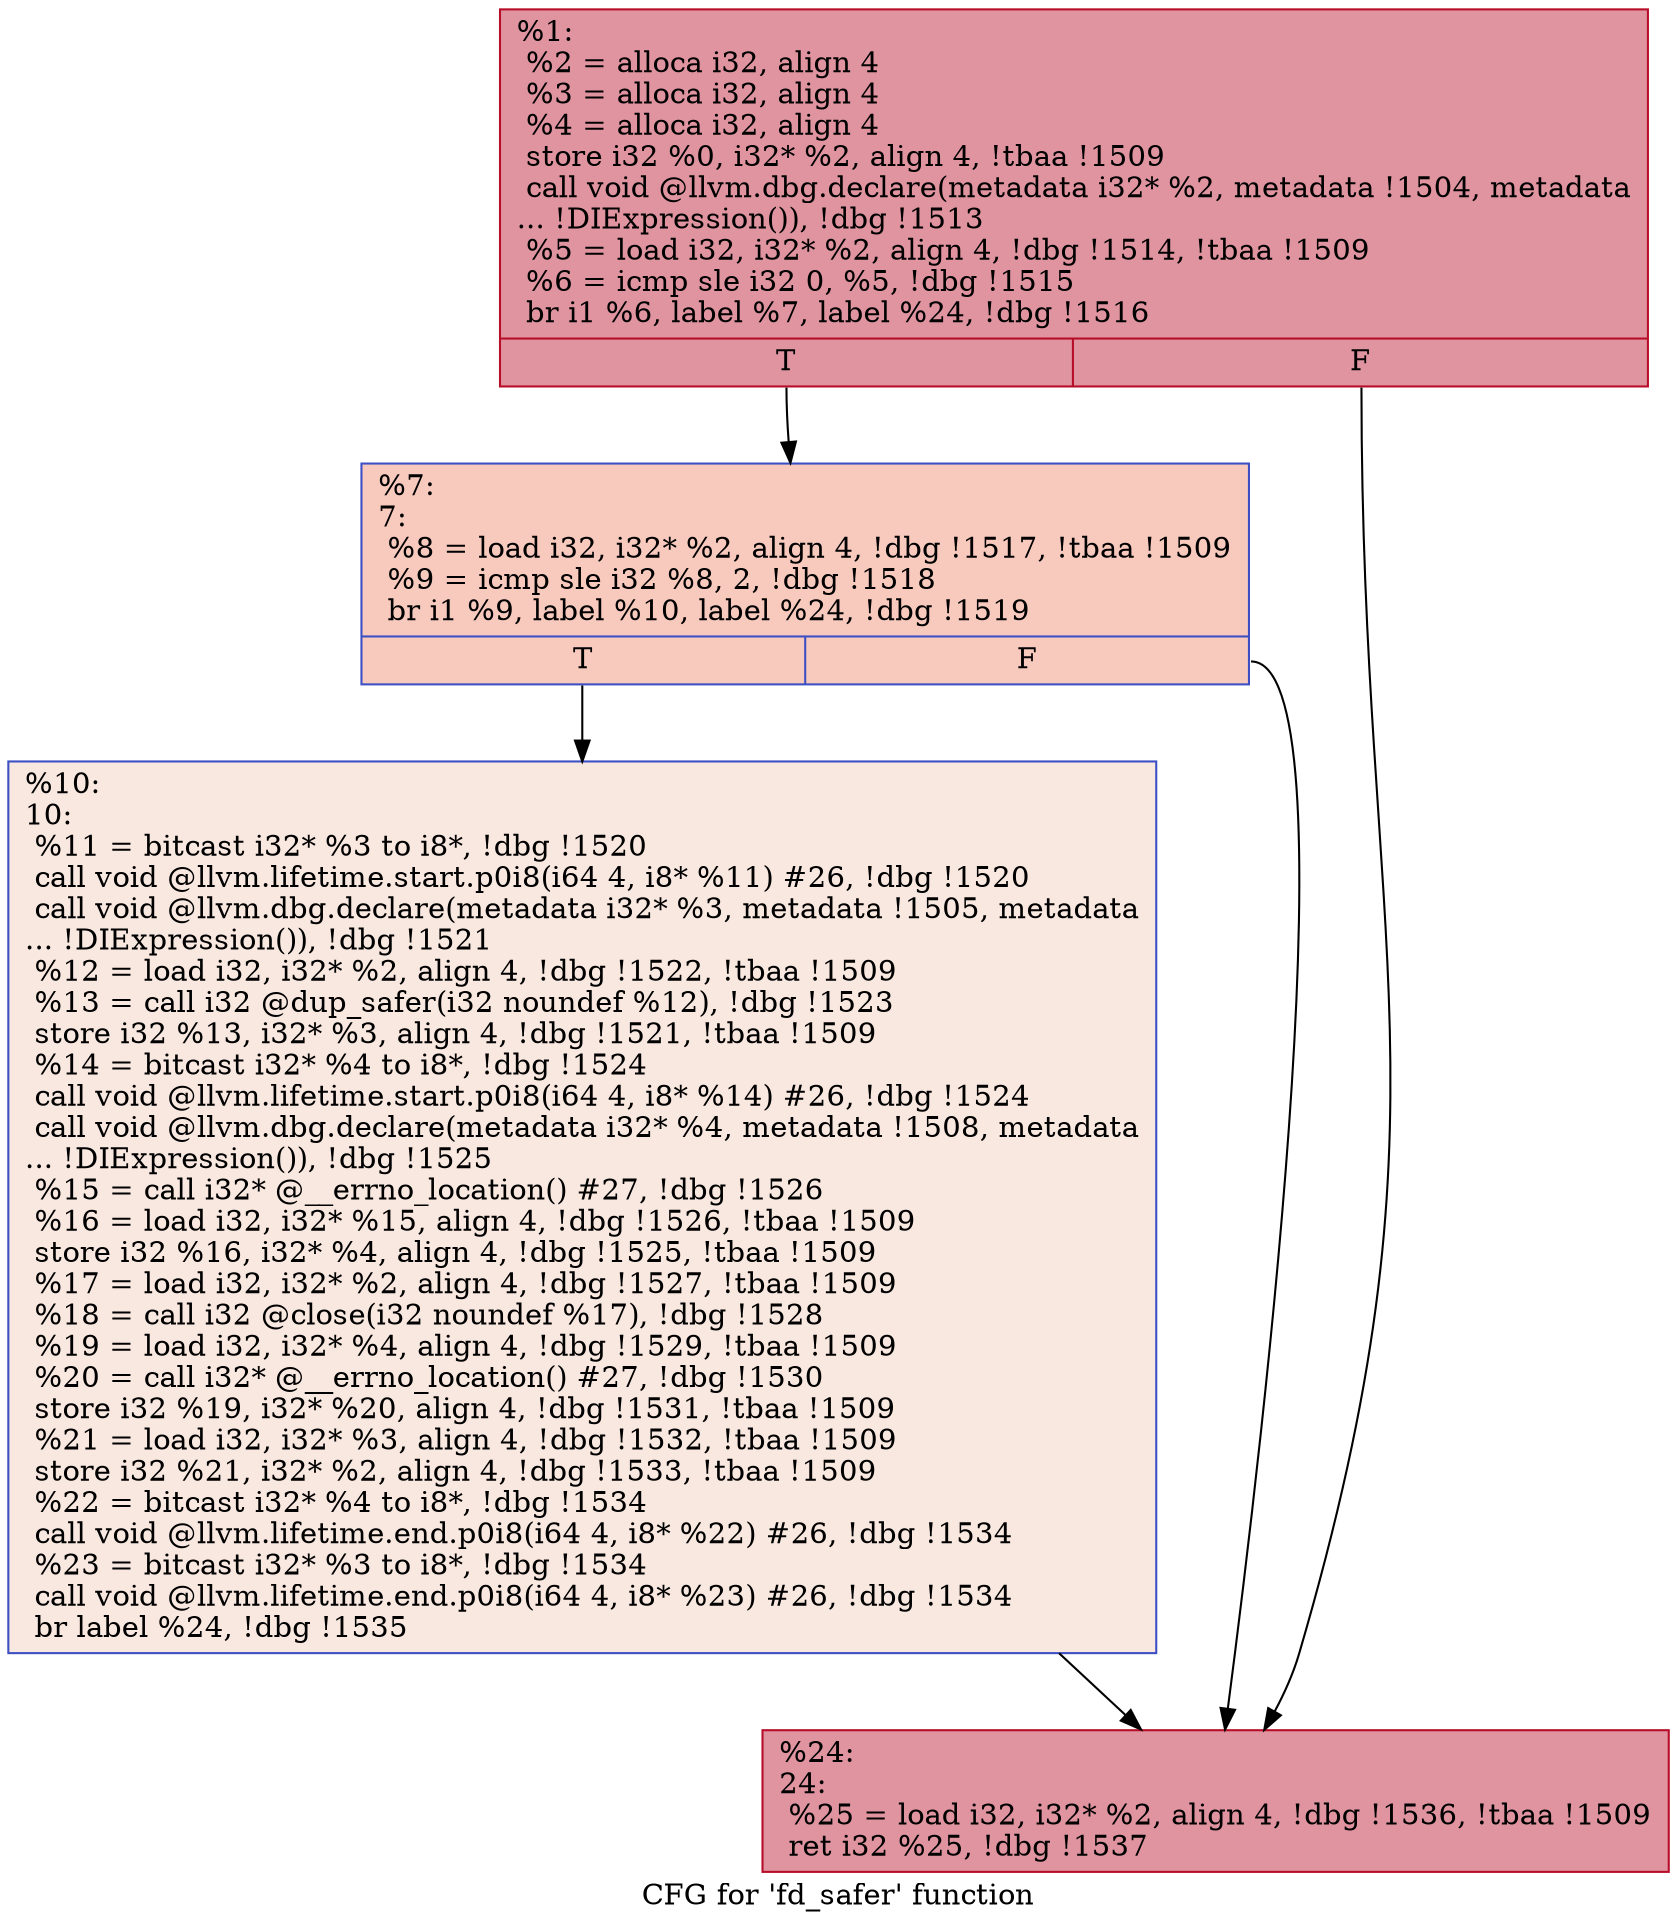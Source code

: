 digraph "CFG for 'fd_safer' function" {
	label="CFG for 'fd_safer' function";

	Node0x1346d00 [shape=record,color="#b70d28ff", style=filled, fillcolor="#b70d2870",label="{%1:\l  %2 = alloca i32, align 4\l  %3 = alloca i32, align 4\l  %4 = alloca i32, align 4\l  store i32 %0, i32* %2, align 4, !tbaa !1509\l  call void @llvm.dbg.declare(metadata i32* %2, metadata !1504, metadata\l... !DIExpression()), !dbg !1513\l  %5 = load i32, i32* %2, align 4, !dbg !1514, !tbaa !1509\l  %6 = icmp sle i32 0, %5, !dbg !1515\l  br i1 %6, label %7, label %24, !dbg !1516\l|{<s0>T|<s1>F}}"];
	Node0x1346d00:s0 -> Node0x13480e0;
	Node0x1346d00:s1 -> Node0x1348180;
	Node0x13480e0 [shape=record,color="#3d50c3ff", style=filled, fillcolor="#ef886b70",label="{%7:\l7:                                                \l  %8 = load i32, i32* %2, align 4, !dbg !1517, !tbaa !1509\l  %9 = icmp sle i32 %8, 2, !dbg !1518\l  br i1 %9, label %10, label %24, !dbg !1519\l|{<s0>T|<s1>F}}"];
	Node0x13480e0:s0 -> Node0x1348130;
	Node0x13480e0:s1 -> Node0x1348180;
	Node0x1348130 [shape=record,color="#3d50c3ff", style=filled, fillcolor="#f1ccb870",label="{%10:\l10:                                               \l  %11 = bitcast i32* %3 to i8*, !dbg !1520\l  call void @llvm.lifetime.start.p0i8(i64 4, i8* %11) #26, !dbg !1520\l  call void @llvm.dbg.declare(metadata i32* %3, metadata !1505, metadata\l... !DIExpression()), !dbg !1521\l  %12 = load i32, i32* %2, align 4, !dbg !1522, !tbaa !1509\l  %13 = call i32 @dup_safer(i32 noundef %12), !dbg !1523\l  store i32 %13, i32* %3, align 4, !dbg !1521, !tbaa !1509\l  %14 = bitcast i32* %4 to i8*, !dbg !1524\l  call void @llvm.lifetime.start.p0i8(i64 4, i8* %14) #26, !dbg !1524\l  call void @llvm.dbg.declare(metadata i32* %4, metadata !1508, metadata\l... !DIExpression()), !dbg !1525\l  %15 = call i32* @__errno_location() #27, !dbg !1526\l  %16 = load i32, i32* %15, align 4, !dbg !1526, !tbaa !1509\l  store i32 %16, i32* %4, align 4, !dbg !1525, !tbaa !1509\l  %17 = load i32, i32* %2, align 4, !dbg !1527, !tbaa !1509\l  %18 = call i32 @close(i32 noundef %17), !dbg !1528\l  %19 = load i32, i32* %4, align 4, !dbg !1529, !tbaa !1509\l  %20 = call i32* @__errno_location() #27, !dbg !1530\l  store i32 %19, i32* %20, align 4, !dbg !1531, !tbaa !1509\l  %21 = load i32, i32* %3, align 4, !dbg !1532, !tbaa !1509\l  store i32 %21, i32* %2, align 4, !dbg !1533, !tbaa !1509\l  %22 = bitcast i32* %4 to i8*, !dbg !1534\l  call void @llvm.lifetime.end.p0i8(i64 4, i8* %22) #26, !dbg !1534\l  %23 = bitcast i32* %3 to i8*, !dbg !1534\l  call void @llvm.lifetime.end.p0i8(i64 4, i8* %23) #26, !dbg !1534\l  br label %24, !dbg !1535\l}"];
	Node0x1348130 -> Node0x1348180;
	Node0x1348180 [shape=record,color="#b70d28ff", style=filled, fillcolor="#b70d2870",label="{%24:\l24:                                               \l  %25 = load i32, i32* %2, align 4, !dbg !1536, !tbaa !1509\l  ret i32 %25, !dbg !1537\l}"];
}
